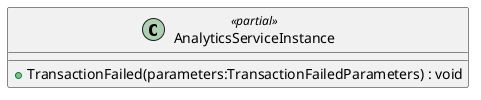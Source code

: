 @startuml
class AnalyticsServiceInstance <<partial>> {
    + TransactionFailed(parameters:TransactionFailedParameters) : void
}
@enduml

